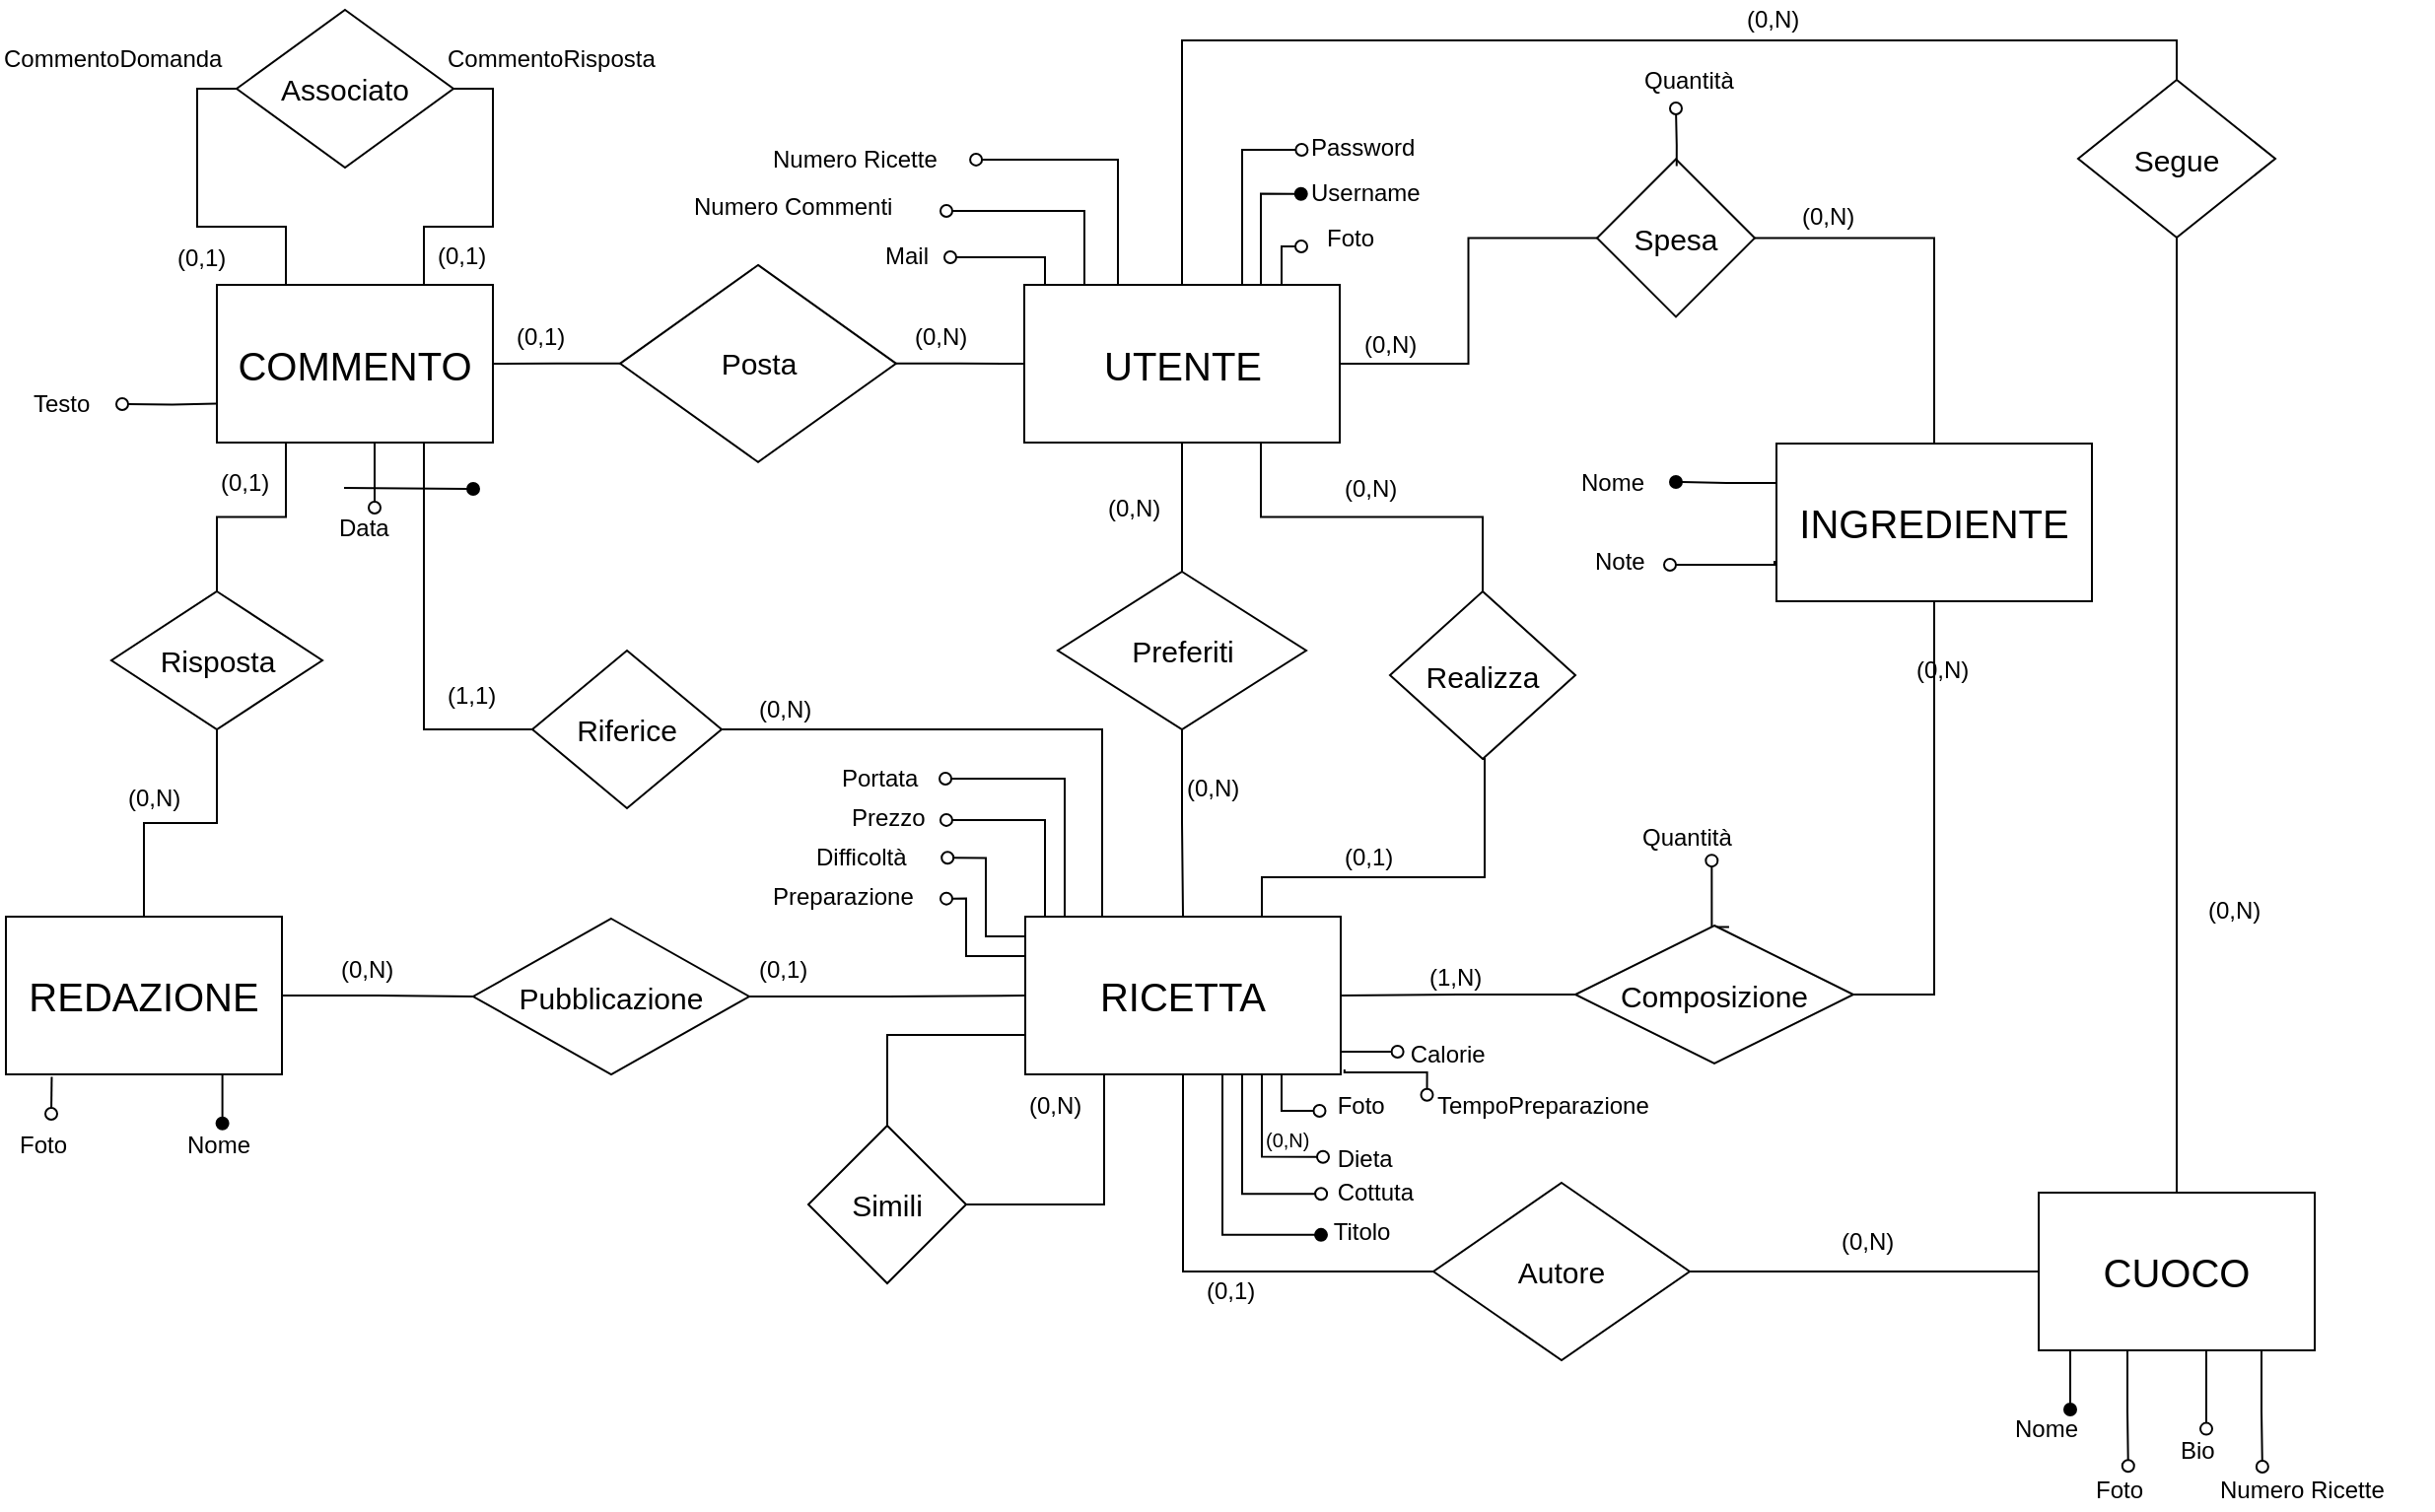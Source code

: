 <mxfile version="10.8.0" type="device"><diagram name="Page-1" id="e7e014a7-5840-1c2e-5031-d8a46d1fe8dd"><mxGraphModel dx="1651" dy="1062" grid="1" gridSize="10" guides="1" tooltips="1" connect="1" arrows="1" fold="1" page="1" pageScale="1" pageWidth="1169" pageHeight="826" background="#ffffff" math="0" shadow="0"><root><mxCell id="0"/><mxCell id="1" parent="0"/><mxCell id="dfe7yjCeOYjLJDWvfjnI-118" style="edgeStyle=orthogonalEdgeStyle;rounded=0;orthogonalLoop=1;jettySize=auto;html=1;exitX=0.25;exitY=1;exitDx=0;exitDy=0;endArrow=oval;endFill=1;entryX=-0.02;entryY=0.577;entryDx=0;entryDy=0;entryPerimeter=0;" parent="1" source="i3ZHDhyzEyxWJDH5sgwb-41" target="dfe7yjCeOYjLJDWvfjnI-96" edge="1"><mxGeometry relative="1" as="geometry"><mxPoint x="620" y="480" as="targetPoint"/><Array as="points"><mxPoint x="580" y="400"/><mxPoint x="580" y="481"/></Array></mxGeometry></mxCell><mxCell id="dfe7yjCeOYjLJDWvfjnI-129" style="edgeStyle=orthogonalEdgeStyle;rounded=0;orthogonalLoop=1;jettySize=auto;html=1;exitX=0.25;exitY=0;exitDx=0;exitDy=0;endArrow=oval;endFill=0;entryX=0.917;entryY=0.5;entryDx=0;entryDy=0;entryPerimeter=0;" parent="1" source="i3ZHDhyzEyxWJDH5sgwb-41" target="dfe7yjCeOYjLJDWvfjnI-106" edge="1"><mxGeometry relative="1" as="geometry"><mxPoint x="500" y="250" as="targetPoint"/><Array as="points"><mxPoint x="500" y="320"/><mxPoint x="500" y="250"/></Array></mxGeometry></mxCell><mxCell id="dfe7yjCeOYjLJDWvfjnI-133" style="edgeStyle=orthogonalEdgeStyle;rounded=0;orthogonalLoop=1;jettySize=auto;html=1;exitX=0;exitY=0.25;exitDx=0;exitDy=0;endArrow=oval;endFill=0;entryX=0.98;entryY=0.508;entryDx=0;entryDy=0;entryPerimeter=0;" parent="1" source="i3ZHDhyzEyxWJDH5sgwb-41" target="dfe7yjCeOYjLJDWvfjnI-103" edge="1"><mxGeometry relative="1" as="geometry"><mxPoint x="450" y="301" as="targetPoint"/><Array as="points"><mxPoint x="480" y="330"/><mxPoint x="460" y="330"/><mxPoint x="460" y="290"/></Array></mxGeometry></mxCell><mxCell id="dfe7yjCeOYjLJDWvfjnI-134" style="edgeStyle=orthogonalEdgeStyle;rounded=0;orthogonalLoop=1;jettySize=auto;html=1;exitX=0.25;exitY=0;exitDx=0;exitDy=0;endArrow=oval;endFill=0;entryX=0.833;entryY=0.548;entryDx=0;entryDy=0;entryPerimeter=0;" parent="1" source="i3ZHDhyzEyxWJDH5sgwb-41" target="dfe7yjCeOYjLJDWvfjnI-109" edge="1"><mxGeometry relative="1" as="geometry"><Array as="points"><mxPoint x="490" y="320"/><mxPoint x="490" y="271"/></Array></mxGeometry></mxCell><mxCell id="dfe7yjCeOYjLJDWvfjnI-135" style="edgeStyle=orthogonalEdgeStyle;rounded=0;orthogonalLoop=1;jettySize=auto;html=1;exitX=0;exitY=0.25;exitDx=0;exitDy=0;entryX=0.9;entryY=0.552;entryDx=0;entryDy=0;entryPerimeter=0;endArrow=oval;endFill=0;" parent="1" source="i3ZHDhyzEyxWJDH5sgwb-41" target="dfe7yjCeOYjLJDWvfjnI-105" edge="1"><mxGeometry relative="1" as="geometry"><Array as="points"><mxPoint x="450" y="340"/><mxPoint x="450" y="311"/></Array></mxGeometry></mxCell><mxCell id="dfe7yjCeOYjLJDWvfjnI-138" style="edgeStyle=orthogonalEdgeStyle;rounded=0;orthogonalLoop=1;jettySize=auto;html=1;exitX=0.75;exitY=1;exitDx=0;exitDy=0;endArrow=oval;endFill=0;entryX=-0.035;entryY=0.53;entryDx=0;entryDy=0;entryPerimeter=0;" parent="1" source="i3ZHDhyzEyxWJDH5sgwb-41" target="dfe7yjCeOYjLJDWvfjnI-108" edge="1"><mxGeometry relative="1" as="geometry"><mxPoint x="600" y="461" as="targetPoint"/><Array as="points"><mxPoint x="590" y="400"/><mxPoint x="590" y="461"/></Array></mxGeometry></mxCell><mxCell id="dfe7yjCeOYjLJDWvfjnI-206" style="edgeStyle=orthogonalEdgeStyle;rounded=0;orthogonalLoop=1;jettySize=auto;html=1;exitX=0.75;exitY=1;exitDx=0;exitDy=0;endArrow=oval;endFill=0;entryX=-0.04;entryY=0.467;entryDx=0;entryDy=0;entryPerimeter=0;" parent="1" source="i3ZHDhyzEyxWJDH5sgwb-41" target="dfe7yjCeOYjLJDWvfjnI-107" edge="1"><mxGeometry relative="1" as="geometry"><mxPoint x="621" y="445" as="targetPoint"/><Array as="points"><mxPoint x="600" y="442"/></Array></mxGeometry></mxCell><mxCell id="dfe7yjCeOYjLJDWvfjnI-210" style="edgeStyle=orthogonalEdgeStyle;rounded=0;orthogonalLoop=1;jettySize=auto;html=1;exitX=0;exitY=0.75;exitDx=0;exitDy=0;entryX=0.5;entryY=0;entryDx=0;entryDy=0;endArrow=none;endFill=0;" parent="1" source="i3ZHDhyzEyxWJDH5sgwb-41" target="dfe7yjCeOYjLJDWvfjnI-209" edge="1"><mxGeometry relative="1" as="geometry"/></mxCell><mxCell id="HYEllZBm3ysSvz986RRi-10" style="edgeStyle=orthogonalEdgeStyle;rounded=0;orthogonalLoop=1;jettySize=auto;html=1;exitX=0.75;exitY=1;exitDx=0;exitDy=0;entryX=1.065;entryY=0.368;entryDx=0;entryDy=0;entryPerimeter=0;endArrow=oval;endFill=0;" parent="1" source="i3ZHDhyzEyxWJDH5sgwb-41" target="dfe7yjCeOYjLJDWvfjnI-102" edge="1"><mxGeometry relative="1" as="geometry"><Array as="points"><mxPoint x="610" y="400"/><mxPoint x="610" y="418"/></Array></mxGeometry></mxCell><mxCell id="HYEllZBm3ysSvz986RRi-12" style="edgeStyle=orthogonalEdgeStyle;rounded=0;orthogonalLoop=1;jettySize=auto;html=1;exitX=1;exitY=0.75;exitDx=0;exitDy=0;entryX=-0.02;entryY=0.45;entryDx=0;entryDy=0;entryPerimeter=0;endArrow=oval;endFill=0;" parent="1" source="i3ZHDhyzEyxWJDH5sgwb-41" target="dfe7yjCeOYjLJDWvfjnI-97" edge="1"><mxGeometry relative="1" as="geometry"><Array as="points"><mxPoint x="640" y="389"/></Array></mxGeometry></mxCell><mxCell id="i3ZHDhyzEyxWJDH5sgwb-41" value="&lt;font style=&quot;font-size: 20px&quot;&gt;RICETTA&lt;/font&gt;" style="rounded=0;whiteSpace=wrap;html=1;" parent="1" vertex="1"><mxGeometry x="480" y="320" width="160" height="80" as="geometry"/></mxCell><mxCell id="dfe7yjCeOYjLJDWvfjnI-20" style="edgeStyle=orthogonalEdgeStyle;rounded=0;orthogonalLoop=1;jettySize=auto;html=1;exitX=1;exitY=0.5;exitDx=0;exitDy=0;entryX=0;entryY=0.5;entryDx=0;entryDy=0;endArrow=none;endFill=0;" parent="1" source="i3ZHDhyzEyxWJDH5sgwb-64" target="i3ZHDhyzEyxWJDH5sgwb-41" edge="1"><mxGeometry relative="1" as="geometry"/></mxCell><mxCell id="i3ZHDhyzEyxWJDH5sgwb-64" value="&lt;font style=&quot;font-size: 15px&quot;&gt;Pubblicazione&lt;/font&gt;" style="rhombus;whiteSpace=wrap;html=1;align=center;" parent="1" vertex="1"><mxGeometry x="200" y="321" width="140" height="79" as="geometry"/></mxCell><mxCell id="dfe7yjCeOYjLJDWvfjnI-70" style="edgeStyle=orthogonalEdgeStyle;rounded=0;orthogonalLoop=1;jettySize=auto;html=1;exitX=0;exitY=0.5;exitDx=0;exitDy=0;entryX=1;entryY=0.5;entryDx=0;entryDy=0;endArrow=none;endFill=0;" parent="1" source="i3ZHDhyzEyxWJDH5sgwb-73" target="DO0QaoROpVv3DVBzZJAQ-63" edge="1"><mxGeometry relative="1" as="geometry"/></mxCell><mxCell id="dfe7yjCeOYjLJDWvfjnI-168" style="edgeStyle=orthogonalEdgeStyle;rounded=0;orthogonalLoop=1;jettySize=auto;html=1;exitX=0.25;exitY=1;exitDx=0;exitDy=0;entryX=0.6;entryY=0;entryDx=0;entryDy=0;entryPerimeter=0;endArrow=oval;endFill=1;" parent="1" source="i3ZHDhyzEyxWJDH5sgwb-73" target="dfe7yjCeOYjLJDWvfjnI-164" edge="1"><mxGeometry relative="1" as="geometry"/></mxCell><mxCell id="dfe7yjCeOYjLJDWvfjnI-169" style="edgeStyle=orthogonalEdgeStyle;rounded=0;orthogonalLoop=1;jettySize=auto;html=1;exitX=0.25;exitY=1;exitDx=0;exitDy=0;entryX=0.46;entryY=-0.12;entryDx=0;entryDy=0;entryPerimeter=0;endArrow=oval;endFill=0;" parent="1" source="i3ZHDhyzEyxWJDH5sgwb-73" target="dfe7yjCeOYjLJDWvfjnI-165" edge="1"><mxGeometry relative="1" as="geometry"><Array as="points"><mxPoint x="1039" y="540"/><mxPoint x="1039" y="571"/></Array></mxGeometry></mxCell><mxCell id="dfe7yjCeOYjLJDWvfjnI-170" style="edgeStyle=orthogonalEdgeStyle;rounded=0;orthogonalLoop=1;jettySize=auto;html=1;exitX=0.5;exitY=1;exitDx=0;exitDy=0;entryX=0.375;entryY=-0.06;entryDx=0;entryDy=0;entryPerimeter=0;endArrow=oval;endFill=0;" parent="1" source="i3ZHDhyzEyxWJDH5sgwb-73" target="dfe7yjCeOYjLJDWvfjnI-166" edge="1"><mxGeometry relative="1" as="geometry"><Array as="points"><mxPoint x="1079" y="540"/></Array></mxGeometry></mxCell><mxCell id="dfe7yjCeOYjLJDWvfjnI-171" style="edgeStyle=orthogonalEdgeStyle;rounded=0;orthogonalLoop=1;jettySize=auto;html=1;exitX=0.75;exitY=1;exitDx=0;exitDy=0;entryX=0.213;entryY=-0.1;entryDx=0;entryDy=0;entryPerimeter=0;endArrow=oval;endFill=0;" parent="1" source="i3ZHDhyzEyxWJDH5sgwb-73" target="dfe7yjCeOYjLJDWvfjnI-167" edge="1"><mxGeometry relative="1" as="geometry"><Array as="points"><mxPoint x="1107" y="540"/><mxPoint x="1107" y="571"/></Array></mxGeometry></mxCell><mxCell id="i3ZHDhyzEyxWJDH5sgwb-73" value="&lt;font style=&quot;font-size: 20px&quot;&gt;CUOCO&lt;/font&gt;" style="rounded=0;whiteSpace=wrap;html=1;align=center;" parent="1" vertex="1"><mxGeometry x="994" y="460" width="140" height="80" as="geometry"/></mxCell><mxCell id="dfe7yjCeOYjLJDWvfjnI-84" style="edgeStyle=orthogonalEdgeStyle;rounded=0;orthogonalLoop=1;jettySize=auto;html=1;exitX=0;exitY=0.5;exitDx=0;exitDy=0;entryX=1;entryY=0.5;entryDx=0;entryDy=0;endArrow=none;endFill=0;" parent="1" source="i3ZHDhyzEyxWJDH5sgwb-142" target="i3ZHDhyzEyxWJDH5sgwb-41" edge="1"><mxGeometry relative="1" as="geometry"/></mxCell><mxCell id="dfe7yjCeOYjLJDWvfjnI-182" style="edgeStyle=orthogonalEdgeStyle;rounded=0;orthogonalLoop=1;jettySize=auto;html=1;entryX=0.531;entryY=1.079;entryDx=0;entryDy=0;entryPerimeter=0;endArrow=oval;endFill=0;exitX=0.553;exitY=0.01;exitDx=0;exitDy=0;exitPerimeter=0;" parent="1" source="i3ZHDhyzEyxWJDH5sgwb-142" target="dfe7yjCeOYjLJDWvfjnI-179" edge="1"><mxGeometry relative="1" as="geometry"><mxPoint x="828" y="320" as="sourcePoint"/></mxGeometry></mxCell><mxCell id="i3ZHDhyzEyxWJDH5sgwb-142" value="&lt;font style=&quot;font-size: 15px&quot;&gt;Composizione&lt;/font&gt;" style="rhombus;whiteSpace=wrap;html=1;align=center;" parent="1" vertex="1"><mxGeometry x="759" y="324.5" width="141" height="70" as="geometry"/></mxCell><mxCell id="dfe7yjCeOYjLJDWvfjnI-85" style="edgeStyle=orthogonalEdgeStyle;rounded=0;orthogonalLoop=1;jettySize=auto;html=1;exitX=0.5;exitY=1;exitDx=0;exitDy=0;entryX=1;entryY=0.5;entryDx=0;entryDy=0;endArrow=none;endFill=0;" parent="1" source="i3ZHDhyzEyxWJDH5sgwb-146" target="i3ZHDhyzEyxWJDH5sgwb-142" edge="1"><mxGeometry relative="1" as="geometry"/></mxCell><mxCell id="dfe7yjCeOYjLJDWvfjnI-176" style="edgeStyle=orthogonalEdgeStyle;rounded=0;orthogonalLoop=1;jettySize=auto;html=1;exitX=0;exitY=0.25;exitDx=0;exitDy=0;endArrow=oval;endFill=1;" parent="1" source="i3ZHDhyzEyxWJDH5sgwb-146" target="dfe7yjCeOYjLJDWvfjnI-174" edge="1"><mxGeometry relative="1" as="geometry"/></mxCell><mxCell id="dfe7yjCeOYjLJDWvfjnI-178" style="edgeStyle=orthogonalEdgeStyle;rounded=0;orthogonalLoop=1;jettySize=auto;html=1;exitX=0;exitY=0.75;exitDx=0;exitDy=0;endArrow=oval;endFill=0;entryX=0.8;entryY=0.576;entryDx=0;entryDy=0;entryPerimeter=0;" parent="1" source="i3ZHDhyzEyxWJDH5sgwb-146" target="dfe7yjCeOYjLJDWvfjnI-175" edge="1"><mxGeometry relative="1" as="geometry"><mxPoint x="800" y="138" as="targetPoint"/><Array as="points"><mxPoint x="860" y="142"/></Array></mxGeometry></mxCell><mxCell id="i3ZHDhyzEyxWJDH5sgwb-146" value="&lt;font style=&quot;font-size: 20px&quot;&gt;INGREDIENTE&lt;/font&gt;" style="rounded=0;whiteSpace=wrap;html=1;align=center;" parent="1" vertex="1"><mxGeometry x="861" y="80" width="160" height="80" as="geometry"/></mxCell><mxCell id="dfe7yjCeOYjLJDWvfjnI-87" style="edgeStyle=orthogonalEdgeStyle;rounded=0;orthogonalLoop=1;jettySize=auto;html=1;exitX=0.75;exitY=1;exitDx=0;exitDy=0;entryX=0.5;entryY=0;entryDx=0;entryDy=0;endArrow=none;endFill=0;" parent="1" source="DO0QaoROpVv3DVBzZJAQ-6" target="wMpvaYRjW-K6PyMtQdwX-53" edge="1"><mxGeometry relative="1" as="geometry"/></mxCell><mxCell id="dfe7yjCeOYjLJDWvfjnI-153" style="edgeStyle=orthogonalEdgeStyle;rounded=0;orthogonalLoop=1;jettySize=auto;html=1;exitX=0.75;exitY=0;exitDx=0;exitDy=0;entryX=-0.033;entryY=0.542;entryDx=0;entryDy=0;entryPerimeter=0;endArrow=oval;endFill=1;" parent="1" source="DO0QaoROpVv3DVBzZJAQ-6" target="dfe7yjCeOYjLJDWvfjnI-141" edge="1"><mxGeometry relative="1" as="geometry"><Array as="points"><mxPoint x="599" y="-47"/></Array></mxGeometry></mxCell><mxCell id="dfe7yjCeOYjLJDWvfjnI-154" style="edgeStyle=orthogonalEdgeStyle;rounded=0;orthogonalLoop=1;jettySize=auto;html=1;exitX=0.647;exitY=0.004;exitDx=0;exitDy=0;endArrow=oval;endFill=0;entryX=-0.033;entryY=0.55;entryDx=0;entryDy=0;entryPerimeter=0;exitPerimeter=0;" parent="1" source="DO0QaoROpVv3DVBzZJAQ-6" target="dfe7yjCeOYjLJDWvfjnI-144" edge="1"><mxGeometry relative="1" as="geometry"><mxPoint x="638" y="-90" as="targetPoint"/><Array as="points"><mxPoint x="590"/><mxPoint x="590" y="-69"/></Array></mxGeometry></mxCell><mxCell id="dfe7yjCeOYjLJDWvfjnI-159" style="edgeStyle=orthogonalEdgeStyle;rounded=0;orthogonalLoop=1;jettySize=auto;html=1;exitX=0.25;exitY=0;exitDx=0;exitDy=0;endArrow=oval;endFill=0;entryX=0.955;entryY=0.523;entryDx=0;entryDy=0;entryPerimeter=0;" parent="1" source="DO0QaoROpVv3DVBzZJAQ-6" target="dfe7yjCeOYjLJDWvfjnI-149" edge="1"><mxGeometry relative="1" as="geometry"><Array as="points"><mxPoint x="527"/><mxPoint x="527" y="-64"/></Array></mxGeometry></mxCell><mxCell id="dfe7yjCeOYjLJDWvfjnI-160" style="edgeStyle=orthogonalEdgeStyle;rounded=0;orthogonalLoop=1;jettySize=auto;html=1;exitX=0.25;exitY=0;exitDx=0;exitDy=0;endArrow=oval;endFill=0;" parent="1" source="DO0QaoROpVv3DVBzZJAQ-6" target="dfe7yjCeOYjLJDWvfjnI-150" edge="1"><mxGeometry relative="1" as="geometry"><mxPoint x="479" y="-40" as="targetPoint"/><Array as="points"><mxPoint x="510"/><mxPoint x="510" y="-38"/></Array></mxGeometry></mxCell><mxCell id="dfe7yjCeOYjLJDWvfjnI-162" style="edgeStyle=orthogonalEdgeStyle;rounded=0;orthogonalLoop=1;jettySize=auto;html=1;exitX=0.25;exitY=0;exitDx=0;exitDy=0;entryX=0.875;entryY=0.525;entryDx=0;entryDy=0;entryPerimeter=0;endArrow=oval;endFill=0;" parent="1" source="DO0QaoROpVv3DVBzZJAQ-6" target="dfe7yjCeOYjLJDWvfjnI-145" edge="1"><mxGeometry relative="1" as="geometry"><Array as="points"><mxPoint x="490" y="-1"/><mxPoint x="490" y="-14"/></Array></mxGeometry></mxCell><mxCell id="DO0QaoROpVv3DVBzZJAQ-6" value="&lt;font style=&quot;font-size: 20px&quot;&gt;UTENTE&lt;/font&gt;" style="rounded=0;whiteSpace=wrap;html=1;" parent="1" vertex="1"><mxGeometry x="479.5" y="-0.5" width="160" height="80" as="geometry"/></mxCell><mxCell id="dfe7yjCeOYjLJDWvfjnI-64" style="edgeStyle=orthogonalEdgeStyle;rounded=0;orthogonalLoop=1;jettySize=auto;html=1;exitX=0.5;exitY=1;exitDx=0;exitDy=0;entryX=0.5;entryY=0;entryDx=0;entryDy=0;endArrow=none;endFill=0;" parent="1" source="DO0QaoROpVv3DVBzZJAQ-18" target="wMpvaYRjW-K6PyMtQdwX-20" edge="1"><mxGeometry relative="1" as="geometry"/></mxCell><mxCell id="dfe7yjCeOYjLJDWvfjnI-67" style="edgeStyle=orthogonalEdgeStyle;rounded=0;orthogonalLoop=1;jettySize=auto;html=1;exitX=0.5;exitY=0;exitDx=0;exitDy=0;entryX=0.25;entryY=1;entryDx=0;entryDy=0;endArrow=none;endFill=0;" parent="1" source="DO0QaoROpVv3DVBzZJAQ-18" target="DO0QaoROpVv3DVBzZJAQ-56" edge="1"><mxGeometry relative="1" as="geometry"/></mxCell><mxCell id="DO0QaoROpVv3DVBzZJAQ-18" value="&lt;font style=&quot;font-size: 15px&quot;&gt;Risposta&lt;/font&gt;" style="rhombus;whiteSpace=wrap;html=1;" parent="1" vertex="1"><mxGeometry x="16.5" y="155" width="107" height="70" as="geometry"/></mxCell><mxCell id="dfe7yjCeOYjLJDWvfjnI-68" style="edgeStyle=orthogonalEdgeStyle;rounded=0;orthogonalLoop=1;jettySize=auto;html=1;exitX=0.75;exitY=1;exitDx=0;exitDy=0;entryX=0;entryY=0.5;entryDx=0;entryDy=0;endArrow=none;endFill=0;" parent="1" source="DO0QaoROpVv3DVBzZJAQ-56" target="dfe7yjCeOYjLJDWvfjnI-30" edge="1"><mxGeometry relative="1" as="geometry"/></mxCell><mxCell id="dfe7yjCeOYjLJDWvfjnI-231" style="edgeStyle=orthogonalEdgeStyle;rounded=0;orthogonalLoop=1;jettySize=auto;html=1;exitX=0;exitY=0.25;exitDx=0;exitDy=0;endArrow=oval;endFill=0;" parent="1" source="DO0QaoROpVv3DVBzZJAQ-56" target="dfe7yjCeOYjLJDWvfjnI-223" edge="1"><mxGeometry relative="1" as="geometry"><Array as="points"><mxPoint x="70" y="21"/></Array></mxGeometry></mxCell><mxCell id="dfe7yjCeOYjLJDWvfjnI-233" style="edgeStyle=orthogonalEdgeStyle;rounded=0;orthogonalLoop=1;jettySize=auto;html=1;exitX=0;exitY=0.75;exitDx=0;exitDy=0;endArrow=oval;endFill=0;entryX=0.94;entryY=0.499;entryDx=0;entryDy=0;entryPerimeter=0;" parent="1" target="dfe7yjCeOYjLJDWvfjnI-226" edge="1"><mxGeometry relative="1" as="geometry"><mxPoint x="69.845" y="59.69" as="sourcePoint"/><mxPoint x="12.5" y="60.379" as="targetPoint"/><Array as="points"/></mxGeometry></mxCell><mxCell id="dfe7yjCeOYjLJDWvfjnI-238" style="edgeStyle=orthogonalEdgeStyle;rounded=0;orthogonalLoop=1;jettySize=auto;html=1;exitX=0.25;exitY=0;exitDx=0;exitDy=0;entryX=0;entryY=0.5;entryDx=0;entryDy=0;endArrow=none;endFill=0;" parent="1" source="DO0QaoROpVv3DVBzZJAQ-56" target="dfe7yjCeOYjLJDWvfjnI-237" edge="1"><mxGeometry relative="1" as="geometry"><Array as="points"><mxPoint x="105" y="-30"/><mxPoint x="60" y="-30"/><mxPoint x="60" y="-100"/></Array></mxGeometry></mxCell><mxCell id="dfe7yjCeOYjLJDWvfjnI-239" style="edgeStyle=orthogonalEdgeStyle;rounded=0;orthogonalLoop=1;jettySize=auto;html=1;exitX=0.75;exitY=0;exitDx=0;exitDy=0;entryX=1;entryY=0.5;entryDx=0;entryDy=0;endArrow=none;endFill=0;" parent="1" source="DO0QaoROpVv3DVBzZJAQ-56" target="dfe7yjCeOYjLJDWvfjnI-237" edge="1"><mxGeometry relative="1" as="geometry"><Array as="points"><mxPoint x="175" y="-30"/><mxPoint x="210" y="-30"/><mxPoint x="210" y="-100"/></Array></mxGeometry></mxCell><mxCell id="DO0QaoROpVv3DVBzZJAQ-56" value="&lt;font style=&quot;font-size: 20px&quot;&gt;COMMENTO&lt;/font&gt;" style="rounded=0;whiteSpace=wrap;html=1;" parent="1" vertex="1"><mxGeometry x="70" y="-0.5" width="140" height="80" as="geometry"/></mxCell><mxCell id="dfe7yjCeOYjLJDWvfjnI-65" style="edgeStyle=orthogonalEdgeStyle;rounded=0;orthogonalLoop=1;jettySize=auto;html=1;exitX=1;exitY=0.5;exitDx=0;exitDy=0;entryX=0;entryY=0.5;entryDx=0;entryDy=0;endArrow=none;endFill=0;" parent="1" source="DO0QaoROpVv3DVBzZJAQ-57" target="DO0QaoROpVv3DVBzZJAQ-6" edge="1"><mxGeometry relative="1" as="geometry"/></mxCell><mxCell id="dfe7yjCeOYjLJDWvfjnI-66" style="edgeStyle=orthogonalEdgeStyle;rounded=0;orthogonalLoop=1;jettySize=auto;html=1;exitX=0;exitY=0.5;exitDx=0;exitDy=0;entryX=1;entryY=0.5;entryDx=0;entryDy=0;endArrow=none;endFill=0;" parent="1" source="DO0QaoROpVv3DVBzZJAQ-57" target="DO0QaoROpVv3DVBzZJAQ-56" edge="1"><mxGeometry relative="1" as="geometry"/></mxCell><mxCell id="DO0QaoROpVv3DVBzZJAQ-57" value="&lt;font style=&quot;font-size: 15px&quot;&gt;Posta&lt;/font&gt;" style="rhombus;whiteSpace=wrap;html=1;" parent="1" vertex="1"><mxGeometry x="274.5" y="-10.571" width="140" height="100" as="geometry"/></mxCell><mxCell id="dfe7yjCeOYjLJDWvfjnI-83" style="edgeStyle=orthogonalEdgeStyle;rounded=0;orthogonalLoop=1;jettySize=auto;html=1;exitX=0;exitY=0.5;exitDx=0;exitDy=0;entryX=0.5;entryY=1;entryDx=0;entryDy=0;endArrow=none;endFill=0;" parent="1" source="DO0QaoROpVv3DVBzZJAQ-63" target="i3ZHDhyzEyxWJDH5sgwb-41" edge="1"><mxGeometry relative="1" as="geometry"/></mxCell><mxCell id="DO0QaoROpVv3DVBzZJAQ-63" value="&lt;font style=&quot;font-size: 15px&quot;&gt;Autore&lt;/font&gt;" style="rhombus;whiteSpace=wrap;html=1;" parent="1" vertex="1"><mxGeometry x="687" y="455" width="130" height="90" as="geometry"/></mxCell><mxCell id="dfe7yjCeOYjLJDWvfjnI-73" style="edgeStyle=orthogonalEdgeStyle;rounded=0;orthogonalLoop=1;jettySize=auto;html=1;exitX=0.5;exitY=1;exitDx=0;exitDy=0;entryX=0.5;entryY=0;entryDx=0;entryDy=0;endArrow=none;endFill=0;" parent="1" source="wMpvaYRjW-K6PyMtQdwX-2" target="i3ZHDhyzEyxWJDH5sgwb-73" edge="1"><mxGeometry relative="1" as="geometry"/></mxCell><mxCell id="dfe7yjCeOYjLJDWvfjnI-95" style="edgeStyle=orthogonalEdgeStyle;rounded=0;orthogonalLoop=1;jettySize=auto;html=1;exitX=0.5;exitY=0;exitDx=0;exitDy=0;entryX=0.5;entryY=0;entryDx=0;entryDy=0;endArrow=none;endFill=0;" parent="1" source="wMpvaYRjW-K6PyMtQdwX-2" target="DO0QaoROpVv3DVBzZJAQ-6" edge="1"><mxGeometry relative="1" as="geometry"/></mxCell><mxCell id="wMpvaYRjW-K6PyMtQdwX-2" value="&lt;font style=&quot;font-size: 15px&quot;&gt;Segue&lt;/font&gt;" style="rhombus;whiteSpace=wrap;html=1;" parent="1" vertex="1"><mxGeometry x="1014" y="-104.5" width="100" height="80" as="geometry"/></mxCell><mxCell id="dfe7yjCeOYjLJDWvfjnI-19" style="edgeStyle=orthogonalEdgeStyle;rounded=0;orthogonalLoop=1;jettySize=auto;html=1;exitX=1;exitY=0.5;exitDx=0;exitDy=0;entryX=0;entryY=0.5;entryDx=0;entryDy=0;endArrow=none;endFill=0;" parent="1" source="wMpvaYRjW-K6PyMtQdwX-20" target="i3ZHDhyzEyxWJDH5sgwb-64" edge="1"><mxGeometry relative="1" as="geometry"/></mxCell><mxCell id="dfe7yjCeOYjLJDWvfjnI-173" style="edgeStyle=orthogonalEdgeStyle;rounded=0;orthogonalLoop=1;jettySize=auto;html=1;exitX=0.75;exitY=1;exitDx=0;exitDy=0;entryX=0.396;entryY=-0.055;entryDx=0;entryDy=0;entryPerimeter=0;endArrow=oval;endFill=1;" parent="1" source="wMpvaYRjW-K6PyMtQdwX-20" target="dfe7yjCeOYjLJDWvfjnI-172" edge="1"><mxGeometry relative="1" as="geometry"/></mxCell><mxCell id="wMpvaYRjW-K6PyMtQdwX-20" value="&lt;font style=&quot;font-size: 20px&quot;&gt;REDAZIONE&lt;/font&gt;" style="rounded=0;whiteSpace=wrap;html=1;" parent="1" vertex="1"><mxGeometry x="-37" y="320" width="140" height="80" as="geometry"/></mxCell><mxCell id="dfe7yjCeOYjLJDWvfjnI-80" style="edgeStyle=orthogonalEdgeStyle;rounded=0;orthogonalLoop=1;jettySize=auto;html=1;exitX=0.5;exitY=1;exitDx=0;exitDy=0;entryX=0.75;entryY=0;entryDx=0;entryDy=0;endArrow=none;endFill=0;" parent="1" source="wMpvaYRjW-K6PyMtQdwX-53" target="i3ZHDhyzEyxWJDH5sgwb-41" edge="1"><mxGeometry relative="1" as="geometry"><Array as="points"><mxPoint x="713" y="300"/><mxPoint x="600" y="300"/></Array></mxGeometry></mxCell><mxCell id="wMpvaYRjW-K6PyMtQdwX-53" value="&lt;font style=&quot;font-size: 15px&quot;&gt;Realizza&lt;/font&gt;" style="rhombus;whiteSpace=wrap;html=1;" parent="1" vertex="1"><mxGeometry x="665" y="155" width="94" height="85" as="geometry"/></mxCell><mxCell id="dfe7yjCeOYjLJDWvfjnI-69" style="edgeStyle=orthogonalEdgeStyle;rounded=0;orthogonalLoop=1;jettySize=auto;html=1;exitX=1;exitY=0.5;exitDx=0;exitDy=0;entryX=0.25;entryY=0;entryDx=0;entryDy=0;endArrow=none;endFill=0;" parent="1" source="dfe7yjCeOYjLJDWvfjnI-30" target="i3ZHDhyzEyxWJDH5sgwb-41" edge="1"><mxGeometry relative="1" as="geometry"><Array as="points"><mxPoint x="519" y="225"/></Array></mxGeometry></mxCell><mxCell id="dfe7yjCeOYjLJDWvfjnI-30" value="&lt;font style=&quot;font-size: 15px&quot;&gt;Riferice&lt;/font&gt;" style="rhombus;whiteSpace=wrap;html=1;" parent="1" vertex="1"><mxGeometry x="230" y="185" width="96" height="80" as="geometry"/></mxCell><mxCell id="dfe7yjCeOYjLJDWvfjnI-88" style="edgeStyle=orthogonalEdgeStyle;rounded=0;orthogonalLoop=1;jettySize=auto;html=1;exitX=0.5;exitY=1;exitDx=0;exitDy=0;entryX=0.5;entryY=0;entryDx=0;entryDy=0;endArrow=none;endFill=0;" parent="1" source="dfe7yjCeOYjLJDWvfjnI-86" target="i3ZHDhyzEyxWJDH5sgwb-41" edge="1"><mxGeometry relative="1" as="geometry"/></mxCell><mxCell id="dfe7yjCeOYjLJDWvfjnI-89" style="edgeStyle=orthogonalEdgeStyle;rounded=0;orthogonalLoop=1;jettySize=auto;html=1;exitX=0.5;exitY=0;exitDx=0;exitDy=0;entryX=0.5;entryY=1;entryDx=0;entryDy=0;endArrow=none;endFill=0;" parent="1" source="dfe7yjCeOYjLJDWvfjnI-86" target="DO0QaoROpVv3DVBzZJAQ-6" edge="1"><mxGeometry relative="1" as="geometry"><Array as="points"><mxPoint x="560" y="150"/><mxPoint x="560" y="150"/></Array></mxGeometry></mxCell><mxCell id="dfe7yjCeOYjLJDWvfjnI-86" value="&lt;font style=&quot;font-size: 15px&quot;&gt;Preferiti&lt;/font&gt;" style="rhombus;whiteSpace=wrap;html=1;" parent="1" vertex="1"><mxGeometry x="496.5" y="145" width="126" height="80" as="geometry"/></mxCell><mxCell id="dfe7yjCeOYjLJDWvfjnI-93" style="edgeStyle=orthogonalEdgeStyle;rounded=0;orthogonalLoop=1;jettySize=auto;html=1;exitX=1;exitY=0.5;exitDx=0;exitDy=0;entryX=0.5;entryY=0;entryDx=0;entryDy=0;endArrow=none;endFill=0;" parent="1" source="dfe7yjCeOYjLJDWvfjnI-92" target="i3ZHDhyzEyxWJDH5sgwb-146" edge="1"><mxGeometry relative="1" as="geometry"/></mxCell><mxCell id="dfe7yjCeOYjLJDWvfjnI-94" style="edgeStyle=orthogonalEdgeStyle;rounded=0;orthogonalLoop=1;jettySize=auto;html=1;exitX=0;exitY=0.5;exitDx=0;exitDy=0;entryX=1;entryY=0.5;entryDx=0;entryDy=0;endArrow=none;endFill=0;" parent="1" source="dfe7yjCeOYjLJDWvfjnI-92" target="DO0QaoROpVv3DVBzZJAQ-6" edge="1"><mxGeometry relative="1" as="geometry"/></mxCell><mxCell id="dfe7yjCeOYjLJDWvfjnI-92" value="&lt;font style=&quot;font-size: 15px&quot;&gt;Spesa&lt;/font&gt;" style="rhombus;whiteSpace=wrap;html=1;" parent="1" vertex="1"><mxGeometry x="770" y="-64.286" width="80" height="80" as="geometry"/></mxCell><mxCell id="dfe7yjCeOYjLJDWvfjnI-96" value="&lt;div&gt;&amp;nbsp;Titolo&lt;/div&gt;" style="text;html=1;resizable=0;points=[];autosize=1;align=left;verticalAlign=top;spacingTop=-4;rotation=0;" parent="1" vertex="1"><mxGeometry x="631" y="469.881" width="50" height="20" as="geometry"/></mxCell><mxCell id="dfe7yjCeOYjLJDWvfjnI-97" value="&amp;nbsp;Calorie" style="text;html=1;resizable=0;points=[];autosize=1;align=left;verticalAlign=top;spacingTop=-4;" parent="1" vertex="1"><mxGeometry x="670" y="379.5" width="60" height="20" as="geometry"/></mxCell><mxCell id="dfe7yjCeOYjLJDWvfjnI-102" value="&amp;nbsp;Foto" style="text;html=1;resizable=0;points=[];autosize=1;align=left;verticalAlign=top;spacingTop=-4;direction=west;" parent="1" vertex="1"><mxGeometry x="632.5" y="405.857" width="50" height="20" as="geometry"/></mxCell><mxCell id="dfe7yjCeOYjLJDWvfjnI-103" value="Difficoltà" style="text;html=1;resizable=0;points=[];autosize=1;align=left;verticalAlign=top;spacingTop=-4;" parent="1" vertex="1"><mxGeometry x="372" y="280" width="70" height="20" as="geometry"/></mxCell><mxCell id="dfe7yjCeOYjLJDWvfjnI-105" value="Preparazione" style="text;html=1;resizable=0;points=[];autosize=1;align=left;verticalAlign=top;spacingTop=-4;" parent="1" vertex="1"><mxGeometry x="350" y="299.794" width="100" height="20" as="geometry"/></mxCell><mxCell id="dfe7yjCeOYjLJDWvfjnI-106" value="Portata" style="text;html=1;resizable=0;points=[];autosize=1;align=left;verticalAlign=top;spacingTop=-4;" parent="1" vertex="1"><mxGeometry x="384.5" y="240" width="60" height="20" as="geometry"/></mxCell><mxCell id="dfe7yjCeOYjLJDWvfjnI-107" value="&amp;nbsp;Dieta" style="text;html=1;resizable=0;points=[];autosize=1;align=left;verticalAlign=top;spacingTop=-4;" parent="1" vertex="1"><mxGeometry x="633" y="432.5" width="50" height="20" as="geometry"/></mxCell><mxCell id="dfe7yjCeOYjLJDWvfjnI-108" value="&amp;nbsp;Cottuta" style="text;html=1;resizable=0;points=[];autosize=1;align=left;verticalAlign=top;spacingTop=-4;" parent="1" vertex="1"><mxGeometry x="632.5" y="450" width="70" height="20" as="geometry"/></mxCell><mxCell id="dfe7yjCeOYjLJDWvfjnI-109" value="Prezzo" style="text;html=1;resizable=0;points=[];autosize=1;align=left;verticalAlign=top;spacingTop=-4;" parent="1" vertex="1"><mxGeometry x="390" y="260" width="60" height="20" as="geometry"/></mxCell><mxCell id="dfe7yjCeOYjLJDWvfjnI-141" value="&lt;div&gt;Username&lt;/div&gt;" style="text;html=1;resizable=0;points=[];autosize=1;align=left;verticalAlign=top;spacingTop=-4;" parent="1" vertex="1"><mxGeometry x="622.5" y="-57.5" width="80" height="20" as="geometry"/></mxCell><mxCell id="dfe7yjCeOYjLJDWvfjnI-144" value="&lt;div&gt;Password&lt;/div&gt;" style="text;html=1;resizable=0;points=[];autosize=1;align=left;verticalAlign=top;spacingTop=-4;" parent="1" vertex="1"><mxGeometry x="622.5" y="-80" width="70" height="20" as="geometry"/></mxCell><mxCell id="dfe7yjCeOYjLJDWvfjnI-145" value="Mail" style="text;html=1;resizable=0;points=[];autosize=1;align=left;verticalAlign=top;spacingTop=-4;" parent="1" vertex="1"><mxGeometry x="407" y="-25" width="40" height="20" as="geometry"/></mxCell><mxCell id="dfe7yjCeOYjLJDWvfjnI-149" value="&lt;div&gt;Numero Ricette&lt;/div&gt;" style="text;html=1;resizable=0;points=[];autosize=1;align=left;verticalAlign=top;spacingTop=-4;" parent="1" vertex="1"><mxGeometry x="350" y="-74.5" width="110" height="20" as="geometry"/></mxCell><mxCell id="dfe7yjCeOYjLJDWvfjnI-150" value="Numero Commenti" style="text;html=1;resizable=0;points=[];autosize=1;align=left;verticalAlign=top;spacingTop=-4;" parent="1" vertex="1"><mxGeometry x="310" y="-50" width="130" height="20" as="geometry"/></mxCell><mxCell id="dfe7yjCeOYjLJDWvfjnI-164" value="&lt;div&gt;Nome&lt;/div&gt;" style="text;html=1;resizable=0;points=[];autosize=1;align=left;verticalAlign=top;spacingTop=-4;" parent="1" vertex="1"><mxGeometry x="980" y="570" width="50" height="20" as="geometry"/></mxCell><mxCell id="dfe7yjCeOYjLJDWvfjnI-165" value="&lt;div&gt;Foto&lt;/div&gt;" style="text;html=1;resizable=0;points=[];autosize=1;align=left;verticalAlign=top;spacingTop=-4;" parent="1" vertex="1"><mxGeometry x="1021" y="601" width="40" height="20" as="geometry"/></mxCell><mxCell id="dfe7yjCeOYjLJDWvfjnI-166" value="&lt;div&gt;Bio&lt;/div&gt;" style="text;html=1;resizable=0;points=[];autosize=1;align=left;verticalAlign=top;spacingTop=-4;" parent="1" vertex="1"><mxGeometry x="1064" y="581" width="40" height="20" as="geometry"/></mxCell><mxCell id="dfe7yjCeOYjLJDWvfjnI-167" value="&lt;div&gt;Numero Ricette&lt;/div&gt;" style="text;html=1;resizable=0;points=[];autosize=1;align=left;verticalAlign=top;spacingTop=-4;" parent="1" vertex="1"><mxGeometry x="1084" y="601" width="110" height="20" as="geometry"/></mxCell><mxCell id="dfe7yjCeOYjLJDWvfjnI-172" value="Nome" style="text;html=1;resizable=0;points=[];autosize=1;align=left;verticalAlign=top;spacingTop=-4;" parent="1" vertex="1"><mxGeometry x="53" y="426" width="50" height="20" as="geometry"/></mxCell><mxCell id="dfe7yjCeOYjLJDWvfjnI-174" value="Nome" style="text;html=1;resizable=0;points=[];autosize=1;align=left;verticalAlign=top;spacingTop=-4;" parent="1" vertex="1"><mxGeometry x="760" y="89.5" width="50" height="20" as="geometry"/></mxCell><mxCell id="dfe7yjCeOYjLJDWvfjnI-175" value="Note" style="text;html=1;resizable=0;points=[];autosize=1;align=left;verticalAlign=top;spacingTop=-4;" parent="1" vertex="1"><mxGeometry x="767" y="130" width="50" height="20" as="geometry"/></mxCell><mxCell id="dfe7yjCeOYjLJDWvfjnI-179" value="Quantità" style="text;html=1;resizable=0;points=[];autosize=1;align=left;verticalAlign=top;spacingTop=-4;" parent="1" vertex="1"><mxGeometry x="791" y="270" width="70" height="20" as="geometry"/></mxCell><mxCell id="dfe7yjCeOYjLJDWvfjnI-183" value="(1,N)" style="text;html=1;resizable=0;points=[];autosize=1;align=left;verticalAlign=top;spacingTop=-4;" parent="1" vertex="1"><mxGeometry x="683" y="341" width="50" height="20" as="geometry"/></mxCell><mxCell id="dfe7yjCeOYjLJDWvfjnI-184" value="(0,N)" style="text;html=1;resizable=0;points=[];autosize=1;align=left;verticalAlign=top;spacingTop=-4;" parent="1" vertex="1"><mxGeometry x="930" y="185" width="50" height="20" as="geometry"/></mxCell><mxCell id="dfe7yjCeOYjLJDWvfjnI-185" value="(0,N)" style="text;html=1;resizable=0;points=[];autosize=1;align=left;verticalAlign=top;spacingTop=-4;" parent="1" vertex="1"><mxGeometry x="892" y="475" width="40" height="20" as="geometry"/></mxCell><mxCell id="dfe7yjCeOYjLJDWvfjnI-186" value="(0,1)" style="text;html=1;resizable=0;points=[];autosize=1;align=left;verticalAlign=top;spacingTop=-4;" parent="1" vertex="1"><mxGeometry x="570" y="500" width="50" height="20" as="geometry"/></mxCell><mxCell id="dfe7yjCeOYjLJDWvfjnI-187" value="(0,N)" style="text;html=1;resizable=0;points=[];autosize=1;align=left;verticalAlign=top;spacingTop=-4;" parent="1" vertex="1"><mxGeometry x="131" y="337" width="40" height="20" as="geometry"/></mxCell><mxCell id="dfe7yjCeOYjLJDWvfjnI-188" value="(0,1)" style="text;html=1;resizable=0;points=[];autosize=1;align=left;verticalAlign=top;spacingTop=-4;" parent="1" vertex="1"><mxGeometry x="343" y="337" width="50" height="20" as="geometry"/></mxCell><mxCell id="dfe7yjCeOYjLJDWvfjnI-189" value="(0,N)" style="text;html=1;resizable=0;points=[];autosize=1;align=left;verticalAlign=top;spacingTop=-4;" parent="1" vertex="1"><mxGeometry x="23" y="250" width="50" height="20" as="geometry"/></mxCell><mxCell id="dfe7yjCeOYjLJDWvfjnI-190" value="(0,1)" style="text;html=1;resizable=0;points=[];autosize=1;align=left;verticalAlign=top;spacingTop=-4;" parent="1" vertex="1"><mxGeometry x="70" y="90" width="50" height="20" as="geometry"/></mxCell><mxCell id="dfe7yjCeOYjLJDWvfjnI-191" value="(1,1)" style="text;html=1;resizable=0;points=[];autosize=1;align=left;verticalAlign=top;spacingTop=-4;" parent="1" vertex="1"><mxGeometry x="185" y="197.5" width="50" height="20" as="geometry"/></mxCell><mxCell id="dfe7yjCeOYjLJDWvfjnI-192" value="(0,N)" style="text;html=1;resizable=0;points=[];autosize=1;align=left;verticalAlign=top;spacingTop=-4;" parent="1" vertex="1"><mxGeometry x="343" y="205" width="50" height="20" as="geometry"/></mxCell><mxCell id="dfe7yjCeOYjLJDWvfjnI-193" value="(0,1)" style="text;html=1;resizable=0;points=[];autosize=1;align=left;verticalAlign=top;spacingTop=-4;" parent="1" vertex="1"><mxGeometry x="220" y="15.5" width="50" height="20" as="geometry"/></mxCell><mxCell id="dfe7yjCeOYjLJDWvfjnI-194" value="(0,N)" style="text;html=1;resizable=0;points=[];autosize=1;align=left;verticalAlign=top;spacingTop=-4;" parent="1" vertex="1"><mxGeometry x="422" y="15.5" width="50" height="20" as="geometry"/></mxCell><mxCell id="dfe7yjCeOYjLJDWvfjnI-197" value="(0,N)" style="text;html=1;resizable=0;points=[];autosize=1;align=left;verticalAlign=top;spacingTop=-4;" parent="1" vertex="1"><mxGeometry x="650" y="19.5" width="50" height="20" as="geometry"/></mxCell><mxCell id="dfe7yjCeOYjLJDWvfjnI-200" value="(0,N)" style="text;html=1;resizable=0;points=[];autosize=1;align=left;verticalAlign=top;spacingTop=-4;" parent="1" vertex="1"><mxGeometry x="872" y="-45" width="50" height="20" as="geometry"/></mxCell><mxCell id="dfe7yjCeOYjLJDWvfjnI-201" value="(0,N)" style="text;html=1;resizable=0;points=[];autosize=1;align=left;verticalAlign=top;spacingTop=-4;" parent="1" vertex="1"><mxGeometry x="844" y="-145" width="50" height="20" as="geometry"/></mxCell><mxCell id="dfe7yjCeOYjLJDWvfjnI-202" value="(0,N)" style="text;html=1;resizable=0;points=[];autosize=1;align=left;verticalAlign=top;spacingTop=-4;" parent="1" vertex="1"><mxGeometry x="1078" y="307" width="50" height="20" as="geometry"/></mxCell><mxCell id="dfe7yjCeOYjLJDWvfjnI-211" style="edgeStyle=orthogonalEdgeStyle;rounded=0;orthogonalLoop=1;jettySize=auto;html=1;exitX=1;exitY=0.5;exitDx=0;exitDy=0;entryX=0.25;entryY=1;entryDx=0;entryDy=0;endArrow=none;endFill=0;" parent="1" source="dfe7yjCeOYjLJDWvfjnI-209" target="i3ZHDhyzEyxWJDH5sgwb-41" edge="1"><mxGeometry relative="1" as="geometry"/></mxCell><mxCell id="dfe7yjCeOYjLJDWvfjnI-209" value="&lt;font style=&quot;font-size: 15px&quot;&gt;Simili&lt;/font&gt;" style="rhombus;whiteSpace=wrap;html=1;" parent="1" vertex="1"><mxGeometry x="370" y="426" width="80" height="80" as="geometry"/></mxCell><mxCell id="dfe7yjCeOYjLJDWvfjnI-214" value="(0,N)" style="text;html=1;resizable=0;points=[];autosize=1;align=left;verticalAlign=top;spacingTop=-4;" parent="1" vertex="1"><mxGeometry x="520" y="102.5" width="50" height="20" as="geometry"/></mxCell><mxCell id="dfe7yjCeOYjLJDWvfjnI-215" value="(0,N)" style="text;html=1;resizable=0;points=[];autosize=1;align=left;verticalAlign=top;spacingTop=-4;" parent="1" vertex="1"><mxGeometry x="560" y="245" width="50" height="20" as="geometry"/></mxCell><mxCell id="dfe7yjCeOYjLJDWvfjnI-218" value="(0,N)" style="text;html=1;resizable=0;points=[];autosize=1;align=left;verticalAlign=top;spacingTop=-4;" parent="1" vertex="1"><mxGeometry x="640" y="92.5" width="50" height="20" as="geometry"/></mxCell><mxCell id="dfe7yjCeOYjLJDWvfjnI-219" value="(0,1)" style="text;html=1;resizable=0;points=[];autosize=1;align=left;verticalAlign=top;spacingTop=-4;" parent="1" vertex="1"><mxGeometry x="640" y="280" width="50" height="20" as="geometry"/></mxCell><mxCell id="dfe7yjCeOYjLJDWvfjnI-223" value="Data" style="text;html=1;resizable=0;points=[];autosize=1;align=left;verticalAlign=top;spacingTop=-4;" parent="1" vertex="1"><mxGeometry x="130" y="112.5" width="40" height="20" as="geometry"/></mxCell><mxCell id="dfe7yjCeOYjLJDWvfjnI-226" value="Testo" style="text;html=1;resizable=0;points=[];autosize=1;align=left;verticalAlign=top;spacingTop=-4;" parent="1" vertex="1"><mxGeometry x="-25" y="50" width="50" height="20" as="geometry"/></mxCell><mxCell id="dfe7yjCeOYjLJDWvfjnI-236" value="" style="endArrow=oval;html=1;endFill=1;" parent="1" edge="1"><mxGeometry width="50" height="50" relative="1" as="geometry"><mxPoint x="134.5" y="102.5" as="sourcePoint"/><mxPoint x="200" y="103" as="targetPoint"/></mxGeometry></mxCell><mxCell id="dfe7yjCeOYjLJDWvfjnI-237" value="&lt;span style=&quot;font-size: 15px&quot;&gt;Associato&lt;/span&gt;" style="rhombus;whiteSpace=wrap;html=1;" parent="1" vertex="1"><mxGeometry x="80" y="-140" width="110" height="80" as="geometry"/></mxCell><mxCell id="HYEllZBm3ysSvz986RRi-13" value="&lt;font style=&quot;font-size: 10px&quot;&gt;(0,N)&lt;/font&gt;" style="text;html=1;resizable=0;points=[];autosize=1;align=left;verticalAlign=top;spacingTop=-4;" parent="1" vertex="1"><mxGeometry x="599.5" y="422.5" width="40" height="20" as="geometry"/></mxCell><mxCell id="JvEP5trjkvxIJpHRYKf3-1" value="Quantità" style="text;html=1;resizable=0;points=[];autosize=1;align=left;verticalAlign=top;spacingTop=-4;" parent="1" vertex="1"><mxGeometry x="792" y="-114.5" width="70" height="20" as="geometry"/></mxCell><mxCell id="JvEP5trjkvxIJpHRYKf3-2" style="edgeStyle=orthogonalEdgeStyle;rounded=0;orthogonalLoop=1;jettySize=auto;html=1;exitX=1;exitY=0;exitDx=0;exitDy=0;endArrow=oval;endFill=0;" parent="1" edge="1"><mxGeometry relative="1" as="geometry"><mxPoint x="810.382" y="-60.735" as="sourcePoint"/><mxPoint x="810" y="-90" as="targetPoint"/><Array as="points"><mxPoint x="810.5" y="-71.5"/><mxPoint x="809.5" y="-71.5"/></Array></mxGeometry></mxCell><mxCell id="JvEP5trjkvxIJpHRYKf3-4" value="(0,1)" style="text;html=1;resizable=0;points=[];autosize=1;align=left;verticalAlign=top;spacingTop=-4;" parent="1" vertex="1"><mxGeometry x="48" y="-24.5" width="50" height="20" as="geometry"/></mxCell><mxCell id="JvEP5trjkvxIJpHRYKf3-6" value="(0,N)" style="text;html=1;resizable=0;points=[];autosize=1;align=left;verticalAlign=top;spacingTop=-4;" parent="1" vertex="1"><mxGeometry x="480" y="406" width="50" height="20" as="geometry"/></mxCell><mxCell id="JvEP5trjkvxIJpHRYKf3-17" value="Foto" style="text;html=1;resizable=0;points=[];autosize=1;align=left;verticalAlign=top;spacingTop=-4;" parent="1" vertex="1"><mxGeometry x="631" y="-34.5" width="40" height="20" as="geometry"/></mxCell><mxCell id="JvEP5trjkvxIJpHRYKf3-18" style="edgeStyle=orthogonalEdgeStyle;rounded=0;orthogonalLoop=1;jettySize=auto;html=1;endArrow=oval;endFill=0;" parent="1" edge="1"><mxGeometry relative="1" as="geometry"><mxPoint x="620" y="-20" as="targetPoint"/><Array as="points"><mxPoint x="610" y="-20"/></Array><mxPoint x="610" as="sourcePoint"/></mxGeometry></mxCell><mxCell id="n2LCy2xNHIGJFOqn4yED-6" value="Foto" style="text;html=1;resizable=0;points=[];autosize=1;align=left;verticalAlign=top;spacingTop=-4;" parent="1" vertex="1"><mxGeometry x="-32" y="426" width="40" height="20" as="geometry"/></mxCell><mxCell id="n2LCy2xNHIGJFOqn4yED-7" style="edgeStyle=orthogonalEdgeStyle;rounded=0;orthogonalLoop=1;jettySize=auto;html=1;endArrow=oval;endFill=0;exitX=0.166;exitY=1.016;exitDx=0;exitDy=0;exitPerimeter=0;" parent="1" source="wMpvaYRjW-K6PyMtQdwX-20" edge="1"><mxGeometry relative="1" as="geometry"><mxPoint x="-11.429" y="420.429" as="sourcePoint"/><mxPoint x="-14" y="420" as="targetPoint"/><Array as="points"><mxPoint x="-14" y="401"/><mxPoint x="-14" y="401"/></Array></mxGeometry></mxCell><mxCell id="n2LCy2xNHIGJFOqn4yED-8" value="CommentoDomanda" style="text;html=1;resizable=0;points=[];autosize=1;align=left;verticalAlign=top;spacingTop=-4;" parent="1" vertex="1"><mxGeometry x="-40" y="-125" width="130" height="20" as="geometry"/></mxCell><mxCell id="n2LCy2xNHIGJFOqn4yED-9" value="CommentoRisposta" style="text;html=1;resizable=0;points=[];autosize=1;align=left;verticalAlign=top;spacingTop=-4;" parent="1" vertex="1"><mxGeometry x="185" y="-125" width="120" height="20" as="geometry"/></mxCell><mxCell id="n2LCy2xNHIGJFOqn4yED-10" value="(0,1)" style="text;html=1;resizable=0;points=[];autosize=1;align=left;verticalAlign=top;spacingTop=-4;" parent="1" vertex="1"><mxGeometry x="180" y="-25" width="40" height="20" as="geometry"/></mxCell><mxCell id="FcyKMAA0dLG2yknKsunf-3" value="TempoPreparazione" style="text;html=1;resizable=0;points=[];autosize=1;align=left;verticalAlign=top;spacingTop=-4;" vertex="1" parent="1"><mxGeometry x="687" y="405.794" width="120" height="20" as="geometry"/></mxCell><mxCell id="FcyKMAA0dLG2yknKsunf-4" style="edgeStyle=orthogonalEdgeStyle;rounded=0;orthogonalLoop=1;jettySize=auto;html=1;exitX=1.012;exitY=0.969;exitDx=0;exitDy=0;entryX=-0.025;entryY=0.774;entryDx=0;entryDy=0;entryPerimeter=0;endArrow=oval;endFill=0;exitPerimeter=0;" edge="1" parent="1" source="i3ZHDhyzEyxWJDH5sgwb-41" target="dfe7yjCeOYjLJDWvfjnI-102"><mxGeometry relative="1" as="geometry"><Array as="points"><mxPoint x="642" y="399"/><mxPoint x="684" y="399"/></Array><mxPoint x="650" y="390" as="sourcePoint"/><mxPoint x="679" y="399" as="targetPoint"/></mxGeometry></mxCell></root></mxGraphModel></diagram></mxfile>